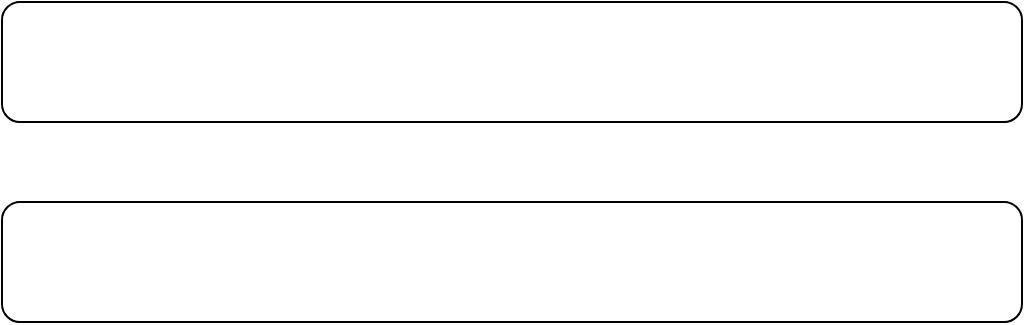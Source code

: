 <mxfile version="17.4.2" type="github">
  <diagram id="138GLmA1xgyAAFsX5XPE" name="第 1 页">
    <mxGraphModel dx="2062" dy="1122" grid="1" gridSize="10" guides="1" tooltips="1" connect="1" arrows="1" fold="1" page="1" pageScale="1" pageWidth="827" pageHeight="1169" math="0" shadow="0">
      <root>
        <mxCell id="0" />
        <mxCell id="1" parent="0" />
        <mxCell id="6Lu-BEhj6P7lMjApayFk-1" value="" style="rounded=1;whiteSpace=wrap;html=1;" vertex="1" parent="1">
          <mxGeometry x="210" y="210" width="510" height="60" as="geometry" />
        </mxCell>
        <mxCell id="6Lu-BEhj6P7lMjApayFk-2" value="" style="rounded=1;whiteSpace=wrap;html=1;" vertex="1" parent="1">
          <mxGeometry x="210" y="310" width="510" height="60" as="geometry" />
        </mxCell>
      </root>
    </mxGraphModel>
  </diagram>
</mxfile>
